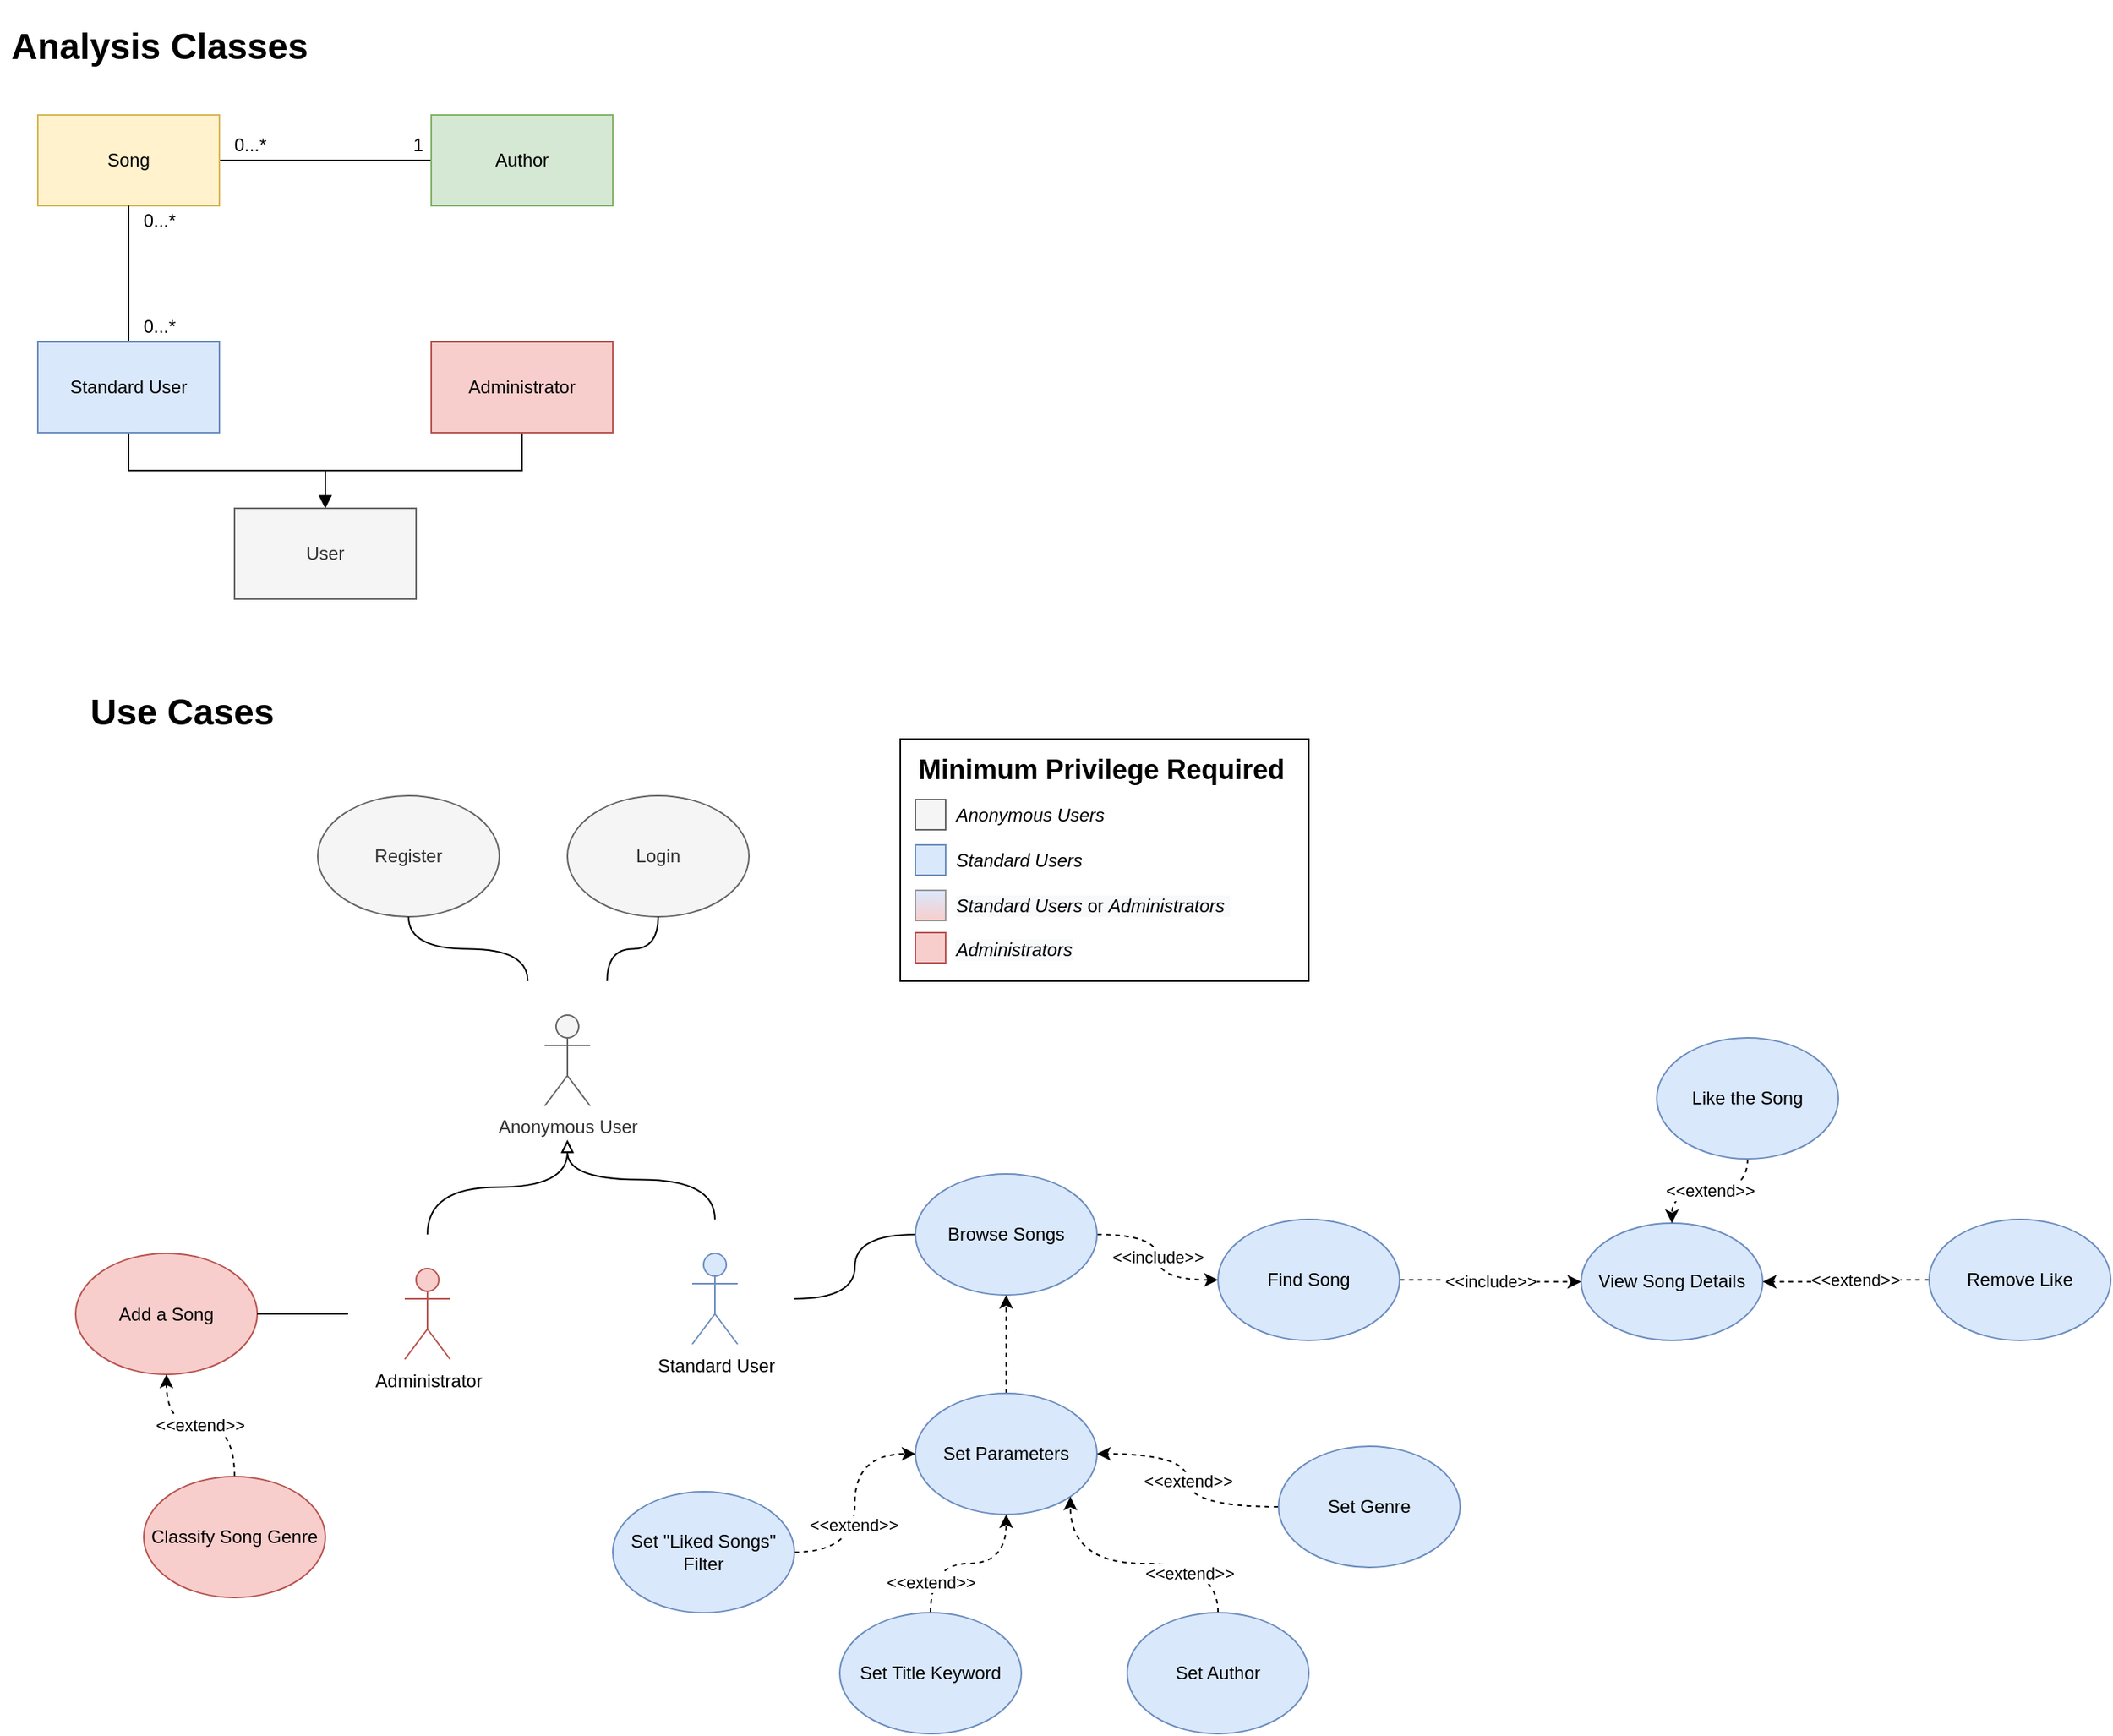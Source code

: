 <mxfile version="14.3.2" type="github">
  <diagram id="jdrofMlj-KHEWpqbHE5B" name="Page-1">
    <mxGraphModel dx="1450" dy="897" grid="1" gridSize="10" guides="1" tooltips="1" connect="1" arrows="1" fold="1" page="1" pageScale="1" pageWidth="827" pageHeight="1169" math="0" shadow="0">
      <root>
        <mxCell id="0" />
        <mxCell id="1" parent="0" />
        <mxCell id="iEPMN4jDNAbv9REljASl-100" value="" style="whiteSpace=wrap;html=1;align=left;" parent="1" vertex="1">
          <mxGeometry x="610" y="492.5" width="270" height="160" as="geometry" />
        </mxCell>
        <mxCell id="ghfW0V-jJl3EACzy7yTC-1" style="edgeStyle=orthogonalEdgeStyle;rounded=0;orthogonalLoop=1;jettySize=auto;html=1;exitX=1;exitY=0.5;exitDx=0;exitDy=0;endArrow=none;endFill=0;" parent="1" source="ghfW0V-jJl3EACzy7yTC-2" target="ghfW0V-jJl3EACzy7yTC-3" edge="1">
          <mxGeometry relative="1" as="geometry" />
        </mxCell>
        <mxCell id="ghfW0V-jJl3EACzy7yTC-2" value="Song" style="rounded=0;whiteSpace=wrap;html=1;fillColor=#fff2cc;strokeColor=#d6b656;" parent="1" vertex="1">
          <mxGeometry x="40" y="80" width="120" height="60" as="geometry" />
        </mxCell>
        <mxCell id="ghfW0V-jJl3EACzy7yTC-3" value="Author" style="rounded=0;whiteSpace=wrap;html=1;fillColor=#d5e8d4;strokeColor=#82b366;" parent="1" vertex="1">
          <mxGeometry x="300" y="80" width="120" height="60" as="geometry" />
        </mxCell>
        <mxCell id="ghfW0V-jJl3EACzy7yTC-4" value="1" style="text;html=1;align=center;verticalAlign=middle;resizable=0;points=[];autosize=1;" parent="1" vertex="1">
          <mxGeometry x="281" y="90" width="20" height="20" as="geometry" />
        </mxCell>
        <mxCell id="ghfW0V-jJl3EACzy7yTC-5" value="0...*" style="text;html=1;align=center;verticalAlign=middle;resizable=0;points=[];autosize=1;" parent="1" vertex="1">
          <mxGeometry x="160" y="90" width="40" height="20" as="geometry" />
        </mxCell>
        <mxCell id="ghfW0V-jJl3EACzy7yTC-6" style="edgeStyle=orthogonalEdgeStyle;rounded=0;orthogonalLoop=1;jettySize=auto;html=1;exitX=0.5;exitY=0;exitDx=0;exitDy=0;entryX=0.5;entryY=1;entryDx=0;entryDy=0;endArrow=none;endFill=0;startArrow=block;startFill=0;" parent="1" source="ghfW0V-jJl3EACzy7yTC-8" target="ghfW0V-jJl3EACzy7yTC-11" edge="1">
          <mxGeometry relative="1" as="geometry" />
        </mxCell>
        <mxCell id="ghfW0V-jJl3EACzy7yTC-7" style="edgeStyle=orthogonalEdgeStyle;rounded=0;orthogonalLoop=1;jettySize=auto;html=1;exitX=0.5;exitY=0;exitDx=0;exitDy=0;entryX=0.5;entryY=1;entryDx=0;entryDy=0;endArrow=none;endFill=0;startArrow=block;startFill=1;" parent="1" source="ghfW0V-jJl3EACzy7yTC-8" target="ghfW0V-jJl3EACzy7yTC-10" edge="1">
          <mxGeometry relative="1" as="geometry" />
        </mxCell>
        <mxCell id="ghfW0V-jJl3EACzy7yTC-8" value="User" style="rounded=0;whiteSpace=wrap;html=1;fillColor=#f5f5f5;strokeColor=#666666;fontColor=#333333;" parent="1" vertex="1">
          <mxGeometry x="170" y="340" width="120" height="60" as="geometry" />
        </mxCell>
        <mxCell id="ghfW0V-jJl3EACzy7yTC-9" style="edgeStyle=orthogonalEdgeStyle;rounded=0;orthogonalLoop=1;jettySize=auto;html=1;exitX=0.5;exitY=0;exitDx=0;exitDy=0;startArrow=none;startFill=0;endArrow=none;endFill=0;" parent="1" source="ghfW0V-jJl3EACzy7yTC-10" target="ghfW0V-jJl3EACzy7yTC-2" edge="1">
          <mxGeometry relative="1" as="geometry" />
        </mxCell>
        <mxCell id="ghfW0V-jJl3EACzy7yTC-10" value="Standard User" style="rounded=0;whiteSpace=wrap;html=1;fillColor=#dae8fc;strokeColor=#6c8ebf;" parent="1" vertex="1">
          <mxGeometry x="40" y="230" width="120" height="60" as="geometry" />
        </mxCell>
        <mxCell id="ghfW0V-jJl3EACzy7yTC-11" value="Administrator" style="rounded=0;whiteSpace=wrap;html=1;fillColor=#f8cecc;strokeColor=#b85450;" parent="1" vertex="1">
          <mxGeometry x="300" y="230" width="120" height="60" as="geometry" />
        </mxCell>
        <mxCell id="ghfW0V-jJl3EACzy7yTC-12" value="0...*" style="text;html=1;align=center;verticalAlign=middle;resizable=0;points=[];autosize=1;" parent="1" vertex="1">
          <mxGeometry x="100" y="210" width="40" height="20" as="geometry" />
        </mxCell>
        <mxCell id="ghfW0V-jJl3EACzy7yTC-13" value="0...*" style="text;html=1;align=center;verticalAlign=middle;resizable=0;points=[];autosize=1;" parent="1" vertex="1">
          <mxGeometry x="100" y="140" width="40" height="20" as="geometry" />
        </mxCell>
        <mxCell id="iEPMN4jDNAbv9REljASl-4" value="&lt;h1&gt;Analysis Classes&lt;/h1&gt;" style="text;html=1;align=center;verticalAlign=middle;resizable=0;points=[];autosize=1;" parent="1" vertex="1">
          <mxGeometry x="15" y="10" width="210" height="50" as="geometry" />
        </mxCell>
        <mxCell id="iEPMN4jDNAbv9REljASl-5" value="&lt;h1&gt;Use Cases&lt;/h1&gt;" style="text;html=1;align=center;verticalAlign=middle;resizable=0;points=[];autosize=1;" parent="1" vertex="1">
          <mxGeometry x="65" y="450" width="140" height="50" as="geometry" />
        </mxCell>
        <mxCell id="iEPMN4jDNAbv9REljASl-7" value="Register" style="ellipse;whiteSpace=wrap;html=1;fillColor=#f5f5f5;strokeColor=#666666;fontColor=#333333;" parent="1" vertex="1">
          <mxGeometry x="225" y="530" width="120" height="80" as="geometry" />
        </mxCell>
        <mxCell id="iEPMN4jDNAbv9REljASl-9" value="" style="group" parent="1" vertex="1" connectable="0">
          <mxGeometry x="337.5" y="652.5" width="105" height="105" as="geometry" />
        </mxCell>
        <mxCell id="iEPMN4jDNAbv9REljASl-8" value="" style="whiteSpace=wrap;html=1;aspect=fixed;fillColor=none;strokeColor=none;" parent="iEPMN4jDNAbv9REljASl-9" vertex="1">
          <mxGeometry width="105" height="105" as="geometry" />
        </mxCell>
        <mxCell id="iEPMN4jDNAbv9REljASl-6" value="Anonymous User" style="shape=umlActor;verticalLabelPosition=bottom;verticalAlign=top;html=1;outlineConnect=0;fillColor=#f5f5f5;strokeColor=#666666;fontColor=#333333;" parent="iEPMN4jDNAbv9REljASl-9" vertex="1">
          <mxGeometry x="37.5" y="22.5" width="30" height="60" as="geometry" />
        </mxCell>
        <mxCell id="iEPMN4jDNAbv9REljASl-10" style="edgeStyle=orthogonalEdgeStyle;rounded=0;orthogonalLoop=1;jettySize=auto;html=1;exitX=0.25;exitY=0;exitDx=0;exitDy=0;entryX=0.5;entryY=1;entryDx=0;entryDy=0;curved=1;endArrow=none;endFill=0;" parent="1" source="iEPMN4jDNAbv9REljASl-8" target="iEPMN4jDNAbv9REljASl-7" edge="1">
          <mxGeometry relative="1" as="geometry" />
        </mxCell>
        <mxCell id="iEPMN4jDNAbv9REljASl-11" value="Login" style="ellipse;whiteSpace=wrap;html=1;fillColor=#f5f5f5;strokeColor=#666666;fontColor=#333333;" parent="1" vertex="1">
          <mxGeometry x="390" y="530" width="120" height="80" as="geometry" />
        </mxCell>
        <mxCell id="iEPMN4jDNAbv9REljASl-12" style="edgeStyle=orthogonalEdgeStyle;curved=1;rounded=0;orthogonalLoop=1;jettySize=auto;html=1;exitX=0.75;exitY=0;exitDx=0;exitDy=0;entryX=0.5;entryY=1;entryDx=0;entryDy=0;endArrow=none;endFill=0;" parent="1" source="iEPMN4jDNAbv9REljASl-8" target="iEPMN4jDNAbv9REljASl-11" edge="1">
          <mxGeometry relative="1" as="geometry" />
        </mxCell>
        <mxCell id="iEPMN4jDNAbv9REljASl-16" value="" style="group" parent="1" vertex="1" connectable="0">
          <mxGeometry x="435" y="810" width="105" height="105" as="geometry" />
        </mxCell>
        <mxCell id="iEPMN4jDNAbv9REljASl-17" value="" style="whiteSpace=wrap;html=1;aspect=fixed;fillColor=none;strokeColor=none;" parent="iEPMN4jDNAbv9REljASl-16" vertex="1">
          <mxGeometry width="105" height="105" as="geometry" />
        </mxCell>
        <mxCell id="iEPMN4jDNAbv9REljASl-18" value="Standard User" style="shape=umlActor;verticalLabelPosition=bottom;verticalAlign=top;html=1;outlineConnect=0;fillColor=#dae8fc;strokeColor=#6c8ebf;" parent="iEPMN4jDNAbv9REljASl-16" vertex="1">
          <mxGeometry x="37.5" y="22.5" width="30" height="60" as="geometry" />
        </mxCell>
        <mxCell id="iEPMN4jDNAbv9REljASl-21" style="edgeStyle=orthogonalEdgeStyle;curved=1;rounded=0;orthogonalLoop=1;jettySize=auto;html=1;exitX=0.5;exitY=0;exitDx=0;exitDy=0;entryX=0.5;entryY=1;entryDx=0;entryDy=0;endArrow=block;endFill=0;" parent="1" source="iEPMN4jDNAbv9REljASl-17" target="iEPMN4jDNAbv9REljASl-8" edge="1">
          <mxGeometry relative="1" as="geometry" />
        </mxCell>
        <mxCell id="iEPMN4jDNAbv9REljASl-25" value="" style="group" parent="1" vertex="1" connectable="0">
          <mxGeometry x="245" y="820" width="105" height="105" as="geometry" />
        </mxCell>
        <mxCell id="iEPMN4jDNAbv9REljASl-26" value="" style="whiteSpace=wrap;html=1;aspect=fixed;fillColor=none;strokeColor=none;" parent="iEPMN4jDNAbv9REljASl-25" vertex="1">
          <mxGeometry width="105" height="105" as="geometry" />
        </mxCell>
        <mxCell id="iEPMN4jDNAbv9REljASl-27" value="Administrator" style="shape=umlActor;verticalLabelPosition=bottom;verticalAlign=top;html=1;outlineConnect=0;fillColor=#f8cecc;strokeColor=#b85450;" parent="iEPMN4jDNAbv9REljASl-25" vertex="1">
          <mxGeometry x="37.5" y="22.5" width="30" height="60" as="geometry" />
        </mxCell>
        <mxCell id="iEPMN4jDNAbv9REljASl-29" style="edgeStyle=orthogonalEdgeStyle;curved=1;rounded=0;orthogonalLoop=1;jettySize=auto;html=1;exitX=0.5;exitY=0;exitDx=0;exitDy=0;entryX=0.5;entryY=1;entryDx=0;entryDy=0;endArrow=block;endFill=0;" parent="1" source="iEPMN4jDNAbv9REljASl-26" target="iEPMN4jDNAbv9REljASl-8" edge="1">
          <mxGeometry relative="1" as="geometry" />
        </mxCell>
        <mxCell id="iEPMN4jDNAbv9REljASl-73" value="&amp;lt;&amp;lt;include&amp;gt;&amp;gt;" style="edgeStyle=orthogonalEdgeStyle;curved=1;rounded=0;orthogonalLoop=1;jettySize=auto;html=1;exitX=1;exitY=0.5;exitDx=0;exitDy=0;entryX=0;entryY=0.5;entryDx=0;entryDy=0;dashed=1;startArrow=none;startFill=0;endArrow=classic;endFill=1;" parent="1" source="iEPMN4jDNAbv9REljASl-32" target="iEPMN4jDNAbv9REljASl-34" edge="1">
          <mxGeometry relative="1" as="geometry" />
        </mxCell>
        <mxCell id="iEPMN4jDNAbv9REljASl-32" value="Browse Songs" style="ellipse;whiteSpace=wrap;html=1;fillColor=#dae8fc;strokeColor=#6c8ebf;" parent="1" vertex="1">
          <mxGeometry x="620" y="780" width="120" height="80" as="geometry" />
        </mxCell>
        <mxCell id="iEPMN4jDNAbv9REljASl-33" style="edgeStyle=orthogonalEdgeStyle;curved=1;rounded=0;orthogonalLoop=1;jettySize=auto;html=1;exitX=1;exitY=0.5;exitDx=0;exitDy=0;entryX=0;entryY=0.5;entryDx=0;entryDy=0;endArrow=none;endFill=0;" parent="1" source="iEPMN4jDNAbv9REljASl-17" target="iEPMN4jDNAbv9REljASl-32" edge="1">
          <mxGeometry relative="1" as="geometry" />
        </mxCell>
        <mxCell id="iEPMN4jDNAbv9REljASl-45" value="&amp;lt;&amp;lt;include&amp;gt;&amp;gt;" style="edgeStyle=orthogonalEdgeStyle;curved=1;rounded=0;orthogonalLoop=1;jettySize=auto;html=1;exitX=1;exitY=0.5;exitDx=0;exitDy=0;dashed=1;endArrow=classic;endFill=1;" parent="1" source="iEPMN4jDNAbv9REljASl-34" target="iEPMN4jDNAbv9REljASl-44" edge="1">
          <mxGeometry relative="1" as="geometry" />
        </mxCell>
        <mxCell id="iEPMN4jDNAbv9REljASl-34" value="Find Song" style="ellipse;whiteSpace=wrap;html=1;fillColor=#dae8fc;strokeColor=#6c8ebf;" parent="1" vertex="1">
          <mxGeometry x="820" y="810" width="120" height="80" as="geometry" />
        </mxCell>
        <mxCell id="yjfg6eP5MaI6u4eJ-6wa-1" style="edgeStyle=orthogonalEdgeStyle;rounded=0;orthogonalLoop=1;jettySize=auto;html=1;exitX=0.5;exitY=0;exitDx=0;exitDy=0;entryX=0.5;entryY=1;entryDx=0;entryDy=0;curved=1;dashed=1;" edge="1" parent="1" source="iEPMN4jDNAbv9REljASl-36" target="iEPMN4jDNAbv9REljASl-32">
          <mxGeometry relative="1" as="geometry" />
        </mxCell>
        <mxCell id="iEPMN4jDNAbv9REljASl-36" value="Set Parameters" style="ellipse;whiteSpace=wrap;html=1;fillColor=#dae8fc;strokeColor=#6c8ebf;" parent="1" vertex="1">
          <mxGeometry x="620" y="925" width="120" height="80" as="geometry" />
        </mxCell>
        <mxCell id="yjfg6eP5MaI6u4eJ-6wa-2" style="edgeStyle=orthogonalEdgeStyle;curved=1;rounded=0;orthogonalLoop=1;jettySize=auto;html=1;exitX=0.5;exitY=0;exitDx=0;exitDy=0;entryX=1;entryY=1;entryDx=0;entryDy=0;dashed=1;" edge="1" parent="1" source="iEPMN4jDNAbv9REljASl-38" target="iEPMN4jDNAbv9REljASl-36">
          <mxGeometry relative="1" as="geometry" />
        </mxCell>
        <mxCell id="yjfg6eP5MaI6u4eJ-6wa-3" value="&amp;lt;&amp;lt;extend&amp;gt;&amp;gt;" style="edgeLabel;html=1;align=center;verticalAlign=middle;resizable=0;points=[];" vertex="1" connectable="0" parent="yjfg6eP5MaI6u4eJ-6wa-2">
          <mxGeometry x="-0.398" y="6" relative="1" as="geometry">
            <mxPoint x="1" as="offset" />
          </mxGeometry>
        </mxCell>
        <mxCell id="iEPMN4jDNAbv9REljASl-38" value="Set Author" style="ellipse;whiteSpace=wrap;html=1;fillColor=#dae8fc;strokeColor=#6c8ebf;" parent="1" vertex="1">
          <mxGeometry x="760" y="1070" width="120" height="80" as="geometry" />
        </mxCell>
        <mxCell id="iEPMN4jDNAbv9REljASl-82" style="edgeStyle=orthogonalEdgeStyle;curved=1;rounded=0;orthogonalLoop=1;jettySize=auto;html=1;exitX=0.5;exitY=0;exitDx=0;exitDy=0;entryX=0.5;entryY=1;entryDx=0;entryDy=0;dashed=1;startArrow=none;startFill=0;endArrow=classic;endFill=1;" parent="1" source="iEPMN4jDNAbv9REljASl-41" target="iEPMN4jDNAbv9REljASl-36" edge="1">
          <mxGeometry relative="1" as="geometry" />
        </mxCell>
        <mxCell id="iEPMN4jDNAbv9REljASl-83" value="&amp;lt;&amp;lt;extend&amp;gt;&amp;gt;" style="edgeLabel;html=1;align=center;verticalAlign=middle;resizable=0;points=[];" parent="iEPMN4jDNAbv9REljASl-82" vertex="1" connectable="0">
          <mxGeometry x="-0.129" y="-22" relative="1" as="geometry">
            <mxPoint x="-17.5" y="-9.5" as="offset" />
          </mxGeometry>
        </mxCell>
        <mxCell id="iEPMN4jDNAbv9REljASl-41" value="Set Title Keyword" style="ellipse;whiteSpace=wrap;html=1;fillColor=#dae8fc;strokeColor=#6c8ebf;" parent="1" vertex="1">
          <mxGeometry x="570" y="1070" width="120" height="80" as="geometry" />
        </mxCell>
        <mxCell id="iEPMN4jDNAbv9REljASl-44" value="View Song Details" style="ellipse;whiteSpace=wrap;html=1;fillColor=#dae8fc;strokeColor=#6c8ebf;" parent="1" vertex="1">
          <mxGeometry x="1060" y="812.5" width="120" height="77.5" as="geometry" />
        </mxCell>
        <mxCell id="iEPMN4jDNAbv9REljASl-47" value="&amp;lt;&amp;lt;extend&amp;gt;&amp;gt;" style="edgeStyle=orthogonalEdgeStyle;curved=1;rounded=0;orthogonalLoop=1;jettySize=auto;html=1;exitX=0.5;exitY=1;exitDx=0;exitDy=0;dashed=1;endArrow=classic;endFill=1;entryX=0.5;entryY=0;entryDx=0;entryDy=0;" parent="1" source="iEPMN4jDNAbv9REljASl-46" target="iEPMN4jDNAbv9REljASl-44" edge="1">
          <mxGeometry relative="1" as="geometry">
            <mxPoint x="1300" y="825" as="targetPoint" />
          </mxGeometry>
        </mxCell>
        <mxCell id="iEPMN4jDNAbv9REljASl-46" value="Like the Song" style="ellipse;whiteSpace=wrap;html=1;fillColor=#dae8fc;strokeColor=#6c8ebf;" parent="1" vertex="1">
          <mxGeometry x="1110" y="690" width="120" height="80" as="geometry" />
        </mxCell>
        <mxCell id="iEPMN4jDNAbv9REljASl-48" value="Add a Song" style="ellipse;whiteSpace=wrap;html=1;fillColor=#f8cecc;strokeColor=#b85450;" parent="1" vertex="1">
          <mxGeometry x="65" y="832.5" width="120" height="80" as="geometry" />
        </mxCell>
        <mxCell id="iEPMN4jDNAbv9REljASl-49" style="edgeStyle=orthogonalEdgeStyle;curved=1;rounded=0;orthogonalLoop=1;jettySize=auto;html=1;exitX=0;exitY=0.5;exitDx=0;exitDy=0;entryX=1;entryY=0.5;entryDx=0;entryDy=0;endArrow=none;endFill=0;" parent="1" source="iEPMN4jDNAbv9REljASl-26" target="iEPMN4jDNAbv9REljASl-48" edge="1">
          <mxGeometry relative="1" as="geometry" />
        </mxCell>
        <mxCell id="iEPMN4jDNAbv9REljASl-63" style="edgeStyle=orthogonalEdgeStyle;curved=1;rounded=0;orthogonalLoop=1;jettySize=auto;html=1;exitX=0;exitY=0.5;exitDx=0;exitDy=0;entryX=1;entryY=0.5;entryDx=0;entryDy=0;dashed=1;startArrow=none;startFill=0;endArrow=classic;endFill=1;" parent="1" source="iEPMN4jDNAbv9REljASl-62" target="iEPMN4jDNAbv9REljASl-44" edge="1">
          <mxGeometry relative="1" as="geometry" />
        </mxCell>
        <mxCell id="iEPMN4jDNAbv9REljASl-64" value="&amp;lt;&amp;lt;extend&amp;gt;&amp;gt;" style="edgeLabel;html=1;align=center;verticalAlign=middle;resizable=0;points=[];" parent="iEPMN4jDNAbv9REljASl-63" vertex="1" connectable="0">
          <mxGeometry x="0.018" y="-15" relative="1" as="geometry">
            <mxPoint x="5.69" y="13.7" as="offset" />
          </mxGeometry>
        </mxCell>
        <mxCell id="iEPMN4jDNAbv9REljASl-62" value="Remove Like" style="ellipse;whiteSpace=wrap;html=1;fillColor=#dae8fc;strokeColor=#6c8ebf;" parent="1" vertex="1">
          <mxGeometry x="1290" y="810" width="120" height="80" as="geometry" />
        </mxCell>
        <mxCell id="iEPMN4jDNAbv9REljASl-84" value="&lt;h2&gt;Minimum Privilege Required&lt;/h2&gt;" style="text;html=1;align=left;verticalAlign=middle;resizable=0;points=[];autosize=1;" parent="1" vertex="1">
          <mxGeometry x="620" y="487.5" width="260" height="50" as="geometry" />
        </mxCell>
        <mxCell id="iEPMN4jDNAbv9REljASl-86" value="" style="whiteSpace=wrap;html=1;aspect=fixed;strokeColor=#6c8ebf;fillColor=#dae8fc;" parent="1" vertex="1">
          <mxGeometry x="620" y="562.5" width="20" height="20" as="geometry" />
        </mxCell>
        <mxCell id="iEPMN4jDNAbv9REljASl-90" value="&lt;p&gt;&lt;i&gt;Anonymous Users&lt;/i&gt;&lt;/p&gt;" style="text;html=1;align=left;verticalAlign=middle;resizable=0;points=[];autosize=1;" parent="1" vertex="1">
          <mxGeometry x="645" y="522.5" width="110" height="40" as="geometry" />
        </mxCell>
        <mxCell id="iEPMN4jDNAbv9REljASl-91" value="&lt;p&gt;&lt;i&gt;Standard Users&lt;/i&gt;&lt;/p&gt;" style="text;html=1;align=left;verticalAlign=middle;resizable=0;points=[];autosize=1;" parent="1" vertex="1">
          <mxGeometry x="645" y="552.5" width="100" height="40" as="geometry" />
        </mxCell>
        <mxCell id="iEPMN4jDNAbv9REljASl-92" value="&lt;i style=&quot;color: rgb(0 , 0 , 0) ; font-family: &amp;#34;helvetica&amp;#34; ; font-size: 12px ; font-weight: 400 ; letter-spacing: normal ; text-align: left ; text-indent: 0px ; text-transform: none ; word-spacing: 0px ; background-color: rgb(248 , 249 , 250)&quot;&gt;Standard Users &lt;/i&gt;&lt;span style=&quot;color: rgb(0 , 0 , 0) ; font-family: &amp;#34;helvetica&amp;#34; ; font-size: 12px ; font-weight: 400 ; letter-spacing: normal ; text-align: left ; text-indent: 0px ; text-transform: none ; word-spacing: 0px ; background-color: rgb(248 , 249 , 250)&quot;&gt;or &lt;/span&gt;&lt;i style=&quot;color: rgb(0 , 0 , 0) ; font-family: &amp;#34;helvetica&amp;#34; ; font-size: 12px ; font-weight: 400 ; letter-spacing: normal ; text-align: left ; text-indent: 0px ; text-transform: none ; word-spacing: 0px ; background-color: rgb(248 , 249 , 250)&quot;&gt;Administrators&amp;nbsp;&lt;/i&gt;" style="text;whiteSpace=wrap;html=1;" parent="1" vertex="1">
          <mxGeometry x="645" y="588.5" width="190" height="30" as="geometry" />
        </mxCell>
        <mxCell id="iEPMN4jDNAbv9REljASl-93" value="" style="whiteSpace=wrap;html=1;aspect=fixed;strokeColor=#666666;fillColor=#f5f5f5;fontColor=#333333;" parent="1" vertex="1">
          <mxGeometry x="620" y="532.5" width="20" height="20" as="geometry" />
        </mxCell>
        <mxCell id="iEPMN4jDNAbv9REljASl-94" value="" style="whiteSpace=wrap;html=1;aspect=fixed;strokeColor=#999999;fillColor=#DAE8FC;gradientColor=#F8CECC;gradientDirection=south;" parent="1" vertex="1">
          <mxGeometry x="620" y="592.5" width="20" height="20" as="geometry" />
        </mxCell>
        <mxCell id="iEPMN4jDNAbv9REljASl-98" value="" style="whiteSpace=wrap;html=1;aspect=fixed;strokeColor=#b85450;fillColor=#f8cecc;gradientDirection=south;" parent="1" vertex="1">
          <mxGeometry x="620" y="620.5" width="20" height="20" as="geometry" />
        </mxCell>
        <mxCell id="iEPMN4jDNAbv9REljASl-99" value="&lt;i style=&quot;color: rgb(0 , 0 , 0) ; font-family: &amp;#34;helvetica&amp;#34; ; font-size: 12px ; font-weight: 400 ; letter-spacing: normal ; text-align: left ; text-indent: 0px ; text-transform: none ; word-spacing: 0px ; background-color: rgb(248 , 249 , 250)&quot;&gt;Administrators&lt;/i&gt;" style="text;whiteSpace=wrap;html=1;" parent="1" vertex="1">
          <mxGeometry x="645" y="617.5" width="190" height="30" as="geometry" />
        </mxCell>
        <mxCell id="yjfg6eP5MaI6u4eJ-6wa-5" value="&amp;lt;&amp;lt;extend&amp;gt;&amp;gt;" style="edgeStyle=orthogonalEdgeStyle;curved=1;rounded=0;orthogonalLoop=1;jettySize=auto;html=1;exitX=0;exitY=0.5;exitDx=0;exitDy=0;entryX=1;entryY=0.5;entryDx=0;entryDy=0;dashed=1;" edge="1" parent="1" source="yjfg6eP5MaI6u4eJ-6wa-4" target="iEPMN4jDNAbv9REljASl-36">
          <mxGeometry relative="1" as="geometry" />
        </mxCell>
        <mxCell id="yjfg6eP5MaI6u4eJ-6wa-4" value="Set Genre" style="ellipse;whiteSpace=wrap;html=1;fillColor=#dae8fc;strokeColor=#6c8ebf;" vertex="1" parent="1">
          <mxGeometry x="860" y="960" width="120" height="80" as="geometry" />
        </mxCell>
        <mxCell id="yjfg6eP5MaI6u4eJ-6wa-7" style="edgeStyle=orthogonalEdgeStyle;curved=1;rounded=0;orthogonalLoop=1;jettySize=auto;html=1;exitX=1;exitY=0.5;exitDx=0;exitDy=0;dashed=1;" edge="1" parent="1" source="yjfg6eP5MaI6u4eJ-6wa-6" target="iEPMN4jDNAbv9REljASl-36">
          <mxGeometry relative="1" as="geometry" />
        </mxCell>
        <mxCell id="yjfg6eP5MaI6u4eJ-6wa-8" value="&amp;lt;&amp;lt;extend&amp;gt;&amp;gt;" style="edgeLabel;html=1;align=center;verticalAlign=middle;resizable=0;points=[];" vertex="1" connectable="0" parent="yjfg6eP5MaI6u4eJ-6wa-7">
          <mxGeometry x="-0.2" y="2" relative="1" as="geometry">
            <mxPoint x="1" as="offset" />
          </mxGeometry>
        </mxCell>
        <mxCell id="yjfg6eP5MaI6u4eJ-6wa-6" value="Set &quot;Liked Songs&quot; Filter" style="ellipse;whiteSpace=wrap;html=1;fillColor=#dae8fc;strokeColor=#6c8ebf;" vertex="1" parent="1">
          <mxGeometry x="420" y="990" width="120" height="80" as="geometry" />
        </mxCell>
        <mxCell id="yjfg6eP5MaI6u4eJ-6wa-10" value="&amp;lt;&amp;lt;extend&amp;gt;&amp;gt;" style="edgeStyle=orthogonalEdgeStyle;curved=1;rounded=0;orthogonalLoop=1;jettySize=auto;html=1;exitX=0.5;exitY=0;exitDx=0;exitDy=0;dashed=1;" edge="1" parent="1" source="yjfg6eP5MaI6u4eJ-6wa-9" target="iEPMN4jDNAbv9REljASl-48">
          <mxGeometry relative="1" as="geometry" />
        </mxCell>
        <mxCell id="yjfg6eP5MaI6u4eJ-6wa-9" value="Classify Song Genre" style="ellipse;whiteSpace=wrap;html=1;fillColor=#f8cecc;strokeColor=#b85450;" vertex="1" parent="1">
          <mxGeometry x="110" y="980" width="120" height="80" as="geometry" />
        </mxCell>
      </root>
    </mxGraphModel>
  </diagram>
</mxfile>
